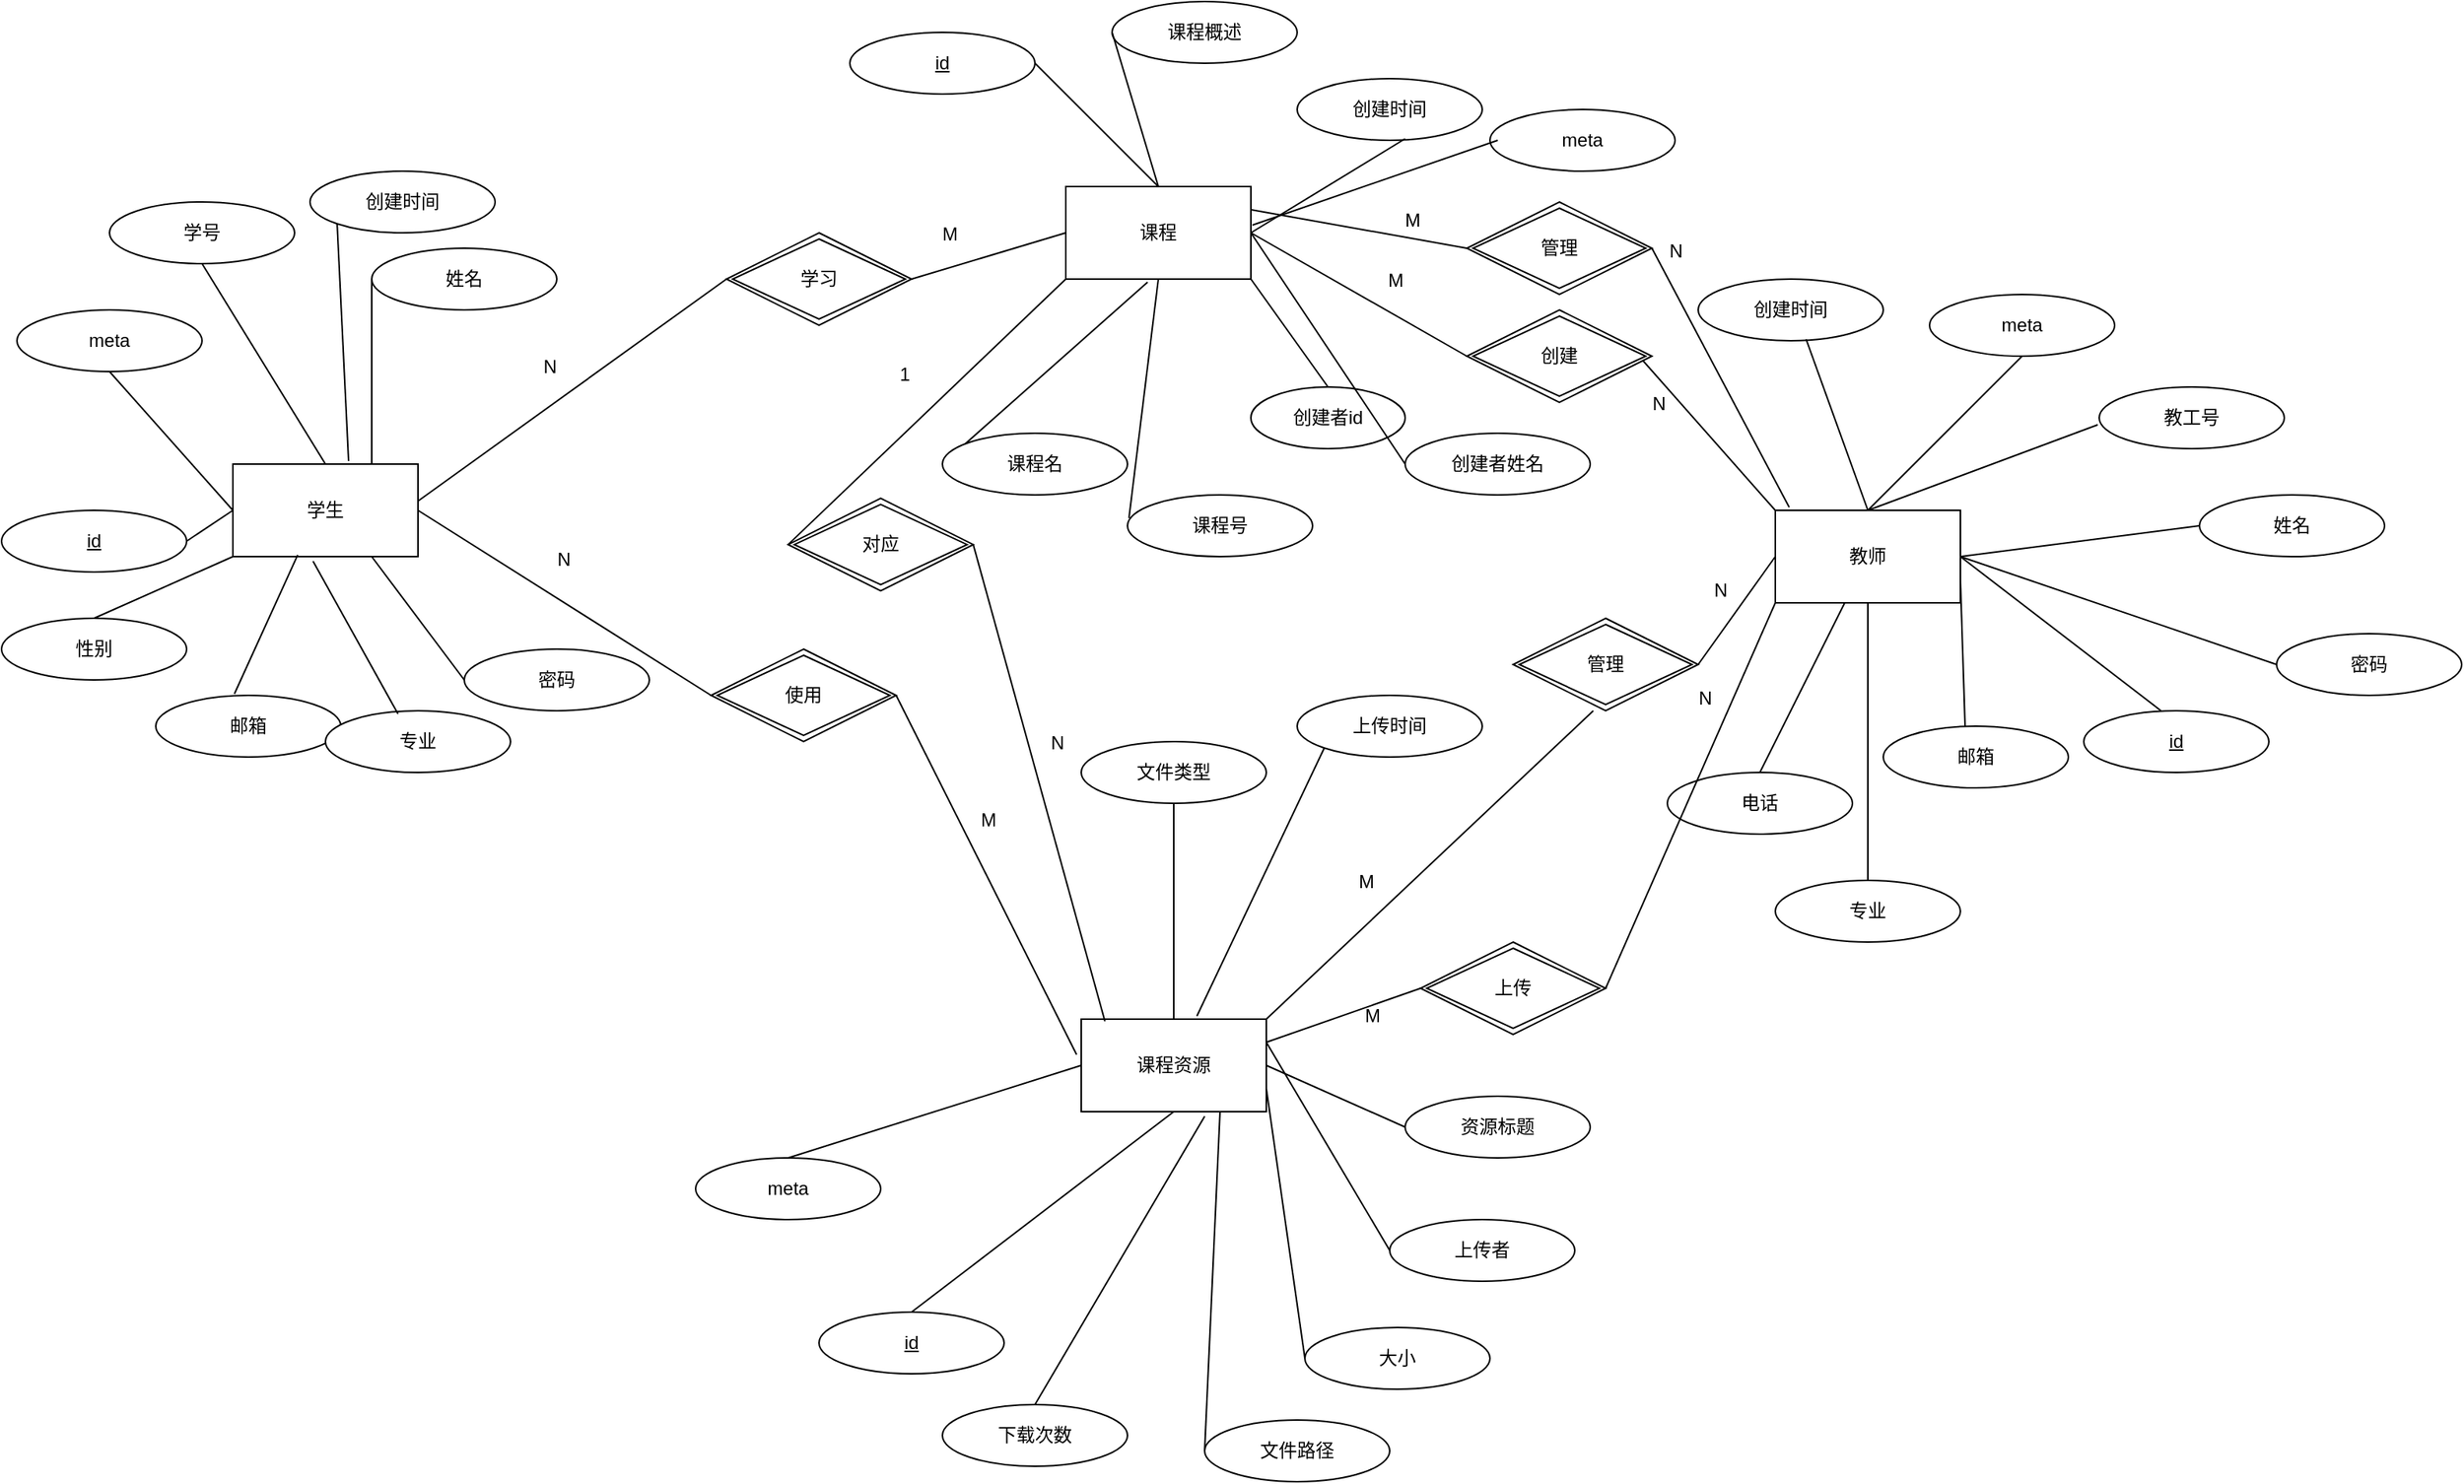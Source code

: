 <mxfile version="14.6.13" type="github">
  <diagram id="R2lEEEUBdFMjLlhIrx00" name="Page-1">
    <mxGraphModel dx="924" dy="587" grid="1" gridSize="10" guides="1" tooltips="1" connect="1" arrows="1" fold="1" page="1" pageScale="1" pageWidth="3300" pageHeight="4681" math="0" shadow="0" extFonts="Permanent Marker^https://fonts.googleapis.com/css?family=Permanent+Marker">
      <root>
        <mxCell id="0" />
        <mxCell id="1" parent="0" />
        <mxCell id="TcWk7vuutBbRPc4ejfDO-1" value="学生" style="rounded=0;whiteSpace=wrap;html=1;" vertex="1" parent="1">
          <mxGeometry x="290" y="370" width="120" height="60" as="geometry" />
        </mxCell>
        <mxCell id="TcWk7vuutBbRPc4ejfDO-2" value="&lt;u&gt;id&lt;/u&gt;" style="ellipse;whiteSpace=wrap;html=1;" vertex="1" parent="1">
          <mxGeometry x="140" y="400" width="120" height="40" as="geometry" />
        </mxCell>
        <mxCell id="TcWk7vuutBbRPc4ejfDO-3" value="" style="endArrow=none;html=1;exitX=1;exitY=0.5;exitDx=0;exitDy=0;entryX=0;entryY=0.5;entryDx=0;entryDy=0;" edge="1" parent="1" source="TcWk7vuutBbRPc4ejfDO-2" target="TcWk7vuutBbRPc4ejfDO-1">
          <mxGeometry width="50" height="50" relative="1" as="geometry">
            <mxPoint x="100" y="190" as="sourcePoint" />
            <mxPoint x="290" y="410" as="targetPoint" />
          </mxGeometry>
        </mxCell>
        <mxCell id="TcWk7vuutBbRPc4ejfDO-4" value="学号" style="ellipse;whiteSpace=wrap;html=1;" vertex="1" parent="1">
          <mxGeometry x="210" y="200" width="120" height="40" as="geometry" />
        </mxCell>
        <mxCell id="TcWk7vuutBbRPc4ejfDO-5" value="" style="endArrow=none;html=1;exitX=0.5;exitY=0;exitDx=0;exitDy=0;entryX=0.5;entryY=1;entryDx=0;entryDy=0;" edge="1" parent="1" source="TcWk7vuutBbRPc4ejfDO-1" target="TcWk7vuutBbRPc4ejfDO-4">
          <mxGeometry width="50" height="50" relative="1" as="geometry">
            <mxPoint x="560" y="380" as="sourcePoint" />
            <mxPoint x="610" y="330" as="targetPoint" />
          </mxGeometry>
        </mxCell>
        <mxCell id="TcWk7vuutBbRPc4ejfDO-6" value="姓名" style="ellipse;whiteSpace=wrap;html=1;" vertex="1" parent="1">
          <mxGeometry x="380" y="230" width="120" height="40" as="geometry" />
        </mxCell>
        <mxCell id="TcWk7vuutBbRPc4ejfDO-7" value="" style="endArrow=none;html=1;exitX=0.75;exitY=0;exitDx=0;exitDy=0;entryX=0;entryY=0.5;entryDx=0;entryDy=0;" edge="1" parent="1" source="TcWk7vuutBbRPc4ejfDO-1" target="TcWk7vuutBbRPc4ejfDO-6">
          <mxGeometry width="50" height="50" relative="1" as="geometry">
            <mxPoint x="560" y="380" as="sourcePoint" />
            <mxPoint x="610" y="330" as="targetPoint" />
          </mxGeometry>
        </mxCell>
        <mxCell id="TcWk7vuutBbRPc4ejfDO-8" value="密码" style="ellipse;whiteSpace=wrap;html=1;" vertex="1" parent="1">
          <mxGeometry x="440" y="490" width="120" height="40" as="geometry" />
        </mxCell>
        <mxCell id="TcWk7vuutBbRPc4ejfDO-9" value="" style="endArrow=none;html=1;exitX=0.75;exitY=1;exitDx=0;exitDy=0;entryX=0;entryY=0.5;entryDx=0;entryDy=0;" edge="1" parent="1" source="TcWk7vuutBbRPc4ejfDO-1" target="TcWk7vuutBbRPc4ejfDO-8">
          <mxGeometry width="50" height="50" relative="1" as="geometry">
            <mxPoint x="560" y="380" as="sourcePoint" />
            <mxPoint x="610" y="330" as="targetPoint" />
          </mxGeometry>
        </mxCell>
        <mxCell id="TcWk7vuutBbRPc4ejfDO-10" value="邮箱" style="ellipse;whiteSpace=wrap;html=1;" vertex="1" parent="1">
          <mxGeometry x="240" y="520" width="120" height="40" as="geometry" />
        </mxCell>
        <mxCell id="TcWk7vuutBbRPc4ejfDO-11" value="" style="endArrow=none;html=1;exitX=0.35;exitY=0.983;exitDx=0;exitDy=0;entryX=0.425;entryY=-0.025;entryDx=0;entryDy=0;entryPerimeter=0;exitPerimeter=0;" edge="1" parent="1" source="TcWk7vuutBbRPc4ejfDO-1" target="TcWk7vuutBbRPc4ejfDO-10">
          <mxGeometry width="50" height="50" relative="1" as="geometry">
            <mxPoint x="630" y="460" as="sourcePoint" />
            <mxPoint x="680" y="410" as="targetPoint" />
          </mxGeometry>
        </mxCell>
        <mxCell id="TcWk7vuutBbRPc4ejfDO-12" value="性别" style="ellipse;whiteSpace=wrap;html=1;" vertex="1" parent="1">
          <mxGeometry x="140" y="470" width="120" height="40" as="geometry" />
        </mxCell>
        <mxCell id="TcWk7vuutBbRPc4ejfDO-13" value="" style="endArrow=none;html=1;entryX=0.5;entryY=0;entryDx=0;entryDy=0;exitX=0;exitY=1;exitDx=0;exitDy=0;" edge="1" parent="1" source="TcWk7vuutBbRPc4ejfDO-1" target="TcWk7vuutBbRPc4ejfDO-12">
          <mxGeometry width="50" height="50" relative="1" as="geometry">
            <mxPoint x="350" y="440" as="sourcePoint" />
            <mxPoint x="680" y="410" as="targetPoint" />
          </mxGeometry>
        </mxCell>
        <mxCell id="TcWk7vuutBbRPc4ejfDO-14" value="专业" style="ellipse;whiteSpace=wrap;html=1;" vertex="1" parent="1">
          <mxGeometry x="350" y="530" width="120" height="40" as="geometry" />
        </mxCell>
        <mxCell id="TcWk7vuutBbRPc4ejfDO-17" value="" style="endArrow=none;html=1;exitX=0.433;exitY=1.05;exitDx=0;exitDy=0;entryX=0.392;entryY=0.05;entryDx=0;entryDy=0;entryPerimeter=0;exitPerimeter=0;" edge="1" parent="1" source="TcWk7vuutBbRPc4ejfDO-1" target="TcWk7vuutBbRPc4ejfDO-14">
          <mxGeometry width="50" height="50" relative="1" as="geometry">
            <mxPoint x="630" y="460" as="sourcePoint" />
            <mxPoint x="680" y="410" as="targetPoint" />
          </mxGeometry>
        </mxCell>
        <mxCell id="TcWk7vuutBbRPc4ejfDO-18" value="创建时间" style="ellipse;whiteSpace=wrap;html=1;" vertex="1" parent="1">
          <mxGeometry x="340" y="180" width="120" height="40" as="geometry" />
        </mxCell>
        <mxCell id="TcWk7vuutBbRPc4ejfDO-19" value="" style="endArrow=none;html=1;exitX=0.625;exitY=-0.033;exitDx=0;exitDy=0;exitPerimeter=0;entryX=0;entryY=1;entryDx=0;entryDy=0;" edge="1" parent="1" source="TcWk7vuutBbRPc4ejfDO-1" target="TcWk7vuutBbRPc4ejfDO-18">
          <mxGeometry width="50" height="50" relative="1" as="geometry">
            <mxPoint x="630" y="460" as="sourcePoint" />
            <mxPoint x="680" y="410" as="targetPoint" />
          </mxGeometry>
        </mxCell>
        <mxCell id="TcWk7vuutBbRPc4ejfDO-20" value="meta" style="ellipse;whiteSpace=wrap;html=1;" vertex="1" parent="1">
          <mxGeometry x="150" y="270" width="120" height="40" as="geometry" />
        </mxCell>
        <mxCell id="TcWk7vuutBbRPc4ejfDO-21" value="" style="endArrow=none;html=1;exitX=0.5;exitY=1;exitDx=0;exitDy=0;entryX=0;entryY=0.5;entryDx=0;entryDy=0;" edge="1" parent="1" source="TcWk7vuutBbRPc4ejfDO-20" target="TcWk7vuutBbRPc4ejfDO-1">
          <mxGeometry width="50" height="50" relative="1" as="geometry">
            <mxPoint x="630" y="460" as="sourcePoint" />
            <mxPoint x="680" y="410" as="targetPoint" />
          </mxGeometry>
        </mxCell>
        <mxCell id="TcWk7vuutBbRPc4ejfDO-22" value="&lt;div&gt;教师&lt;/div&gt;" style="rounded=0;whiteSpace=wrap;html=1;" vertex="1" parent="1">
          <mxGeometry x="1290" y="400" width="120" height="60" as="geometry" />
        </mxCell>
        <mxCell id="TcWk7vuutBbRPc4ejfDO-23" value="id" style="ellipse;whiteSpace=wrap;html=1;fontStyle=4" vertex="1" parent="1">
          <mxGeometry x="1490" y="530" width="120" height="40" as="geometry" />
        </mxCell>
        <mxCell id="TcWk7vuutBbRPc4ejfDO-24" value="" style="endArrow=none;html=1;entryX=0.417;entryY=0;entryDx=0;entryDy=0;entryPerimeter=0;exitX=1;exitY=0.5;exitDx=0;exitDy=0;" edge="1" parent="1" source="TcWk7vuutBbRPc4ejfDO-22" target="TcWk7vuutBbRPc4ejfDO-23">
          <mxGeometry width="50" height="50" relative="1" as="geometry">
            <mxPoint x="1270" y="530" as="sourcePoint" />
            <mxPoint x="1320" y="480" as="targetPoint" />
          </mxGeometry>
        </mxCell>
        <mxCell id="TcWk7vuutBbRPc4ejfDO-25" value="&lt;div&gt;教工号&lt;/div&gt;" style="ellipse;whiteSpace=wrap;html=1;" vertex="1" parent="1">
          <mxGeometry x="1500" y="320" width="120" height="40" as="geometry" />
        </mxCell>
        <mxCell id="TcWk7vuutBbRPc4ejfDO-26" value="" style="endArrow=none;html=1;entryX=-0.008;entryY=0.613;entryDx=0;entryDy=0;entryPerimeter=0;exitX=0.5;exitY=0;exitDx=0;exitDy=0;" edge="1" parent="1" source="TcWk7vuutBbRPc4ejfDO-22" target="TcWk7vuutBbRPc4ejfDO-25">
          <mxGeometry width="50" height="50" relative="1" as="geometry">
            <mxPoint x="1270" y="530" as="sourcePoint" />
            <mxPoint x="1320" y="480" as="targetPoint" />
          </mxGeometry>
        </mxCell>
        <mxCell id="TcWk7vuutBbRPc4ejfDO-27" value="姓名" style="ellipse;whiteSpace=wrap;html=1;" vertex="1" parent="1">
          <mxGeometry x="1565" y="390" width="120" height="40" as="geometry" />
        </mxCell>
        <mxCell id="TcWk7vuutBbRPc4ejfDO-28" value="密码" style="ellipse;whiteSpace=wrap;html=1;" vertex="1" parent="1">
          <mxGeometry x="1615" y="480" width="120" height="40" as="geometry" />
        </mxCell>
        <mxCell id="TcWk7vuutBbRPc4ejfDO-29" value="邮箱" style="ellipse;whiteSpace=wrap;html=1;" vertex="1" parent="1">
          <mxGeometry x="1360" y="540" width="120" height="40" as="geometry" />
        </mxCell>
        <mxCell id="TcWk7vuutBbRPc4ejfDO-30" value="" style="endArrow=none;html=1;entryX=0;entryY=0.5;entryDx=0;entryDy=0;exitX=1;exitY=0.5;exitDx=0;exitDy=0;" edge="1" parent="1" source="TcWk7vuutBbRPc4ejfDO-22" target="TcWk7vuutBbRPc4ejfDO-27">
          <mxGeometry width="50" height="50" relative="1" as="geometry">
            <mxPoint x="1400" y="530" as="sourcePoint" />
            <mxPoint x="1450" y="480" as="targetPoint" />
          </mxGeometry>
        </mxCell>
        <mxCell id="TcWk7vuutBbRPc4ejfDO-31" value="" style="endArrow=none;html=1;entryX=0;entryY=0.5;entryDx=0;entryDy=0;exitX=1;exitY=0.5;exitDx=0;exitDy=0;" edge="1" parent="1" source="TcWk7vuutBbRPc4ejfDO-22" target="TcWk7vuutBbRPc4ejfDO-28">
          <mxGeometry width="50" height="50" relative="1" as="geometry">
            <mxPoint x="1400" y="530" as="sourcePoint" />
            <mxPoint x="1450" y="480" as="targetPoint" />
          </mxGeometry>
        </mxCell>
        <mxCell id="TcWk7vuutBbRPc4ejfDO-32" value="" style="endArrow=none;html=1;entryX=0.442;entryY=0;entryDx=0;entryDy=0;entryPerimeter=0;exitX=1;exitY=0.75;exitDx=0;exitDy=0;" edge="1" parent="1" source="TcWk7vuutBbRPc4ejfDO-22" target="TcWk7vuutBbRPc4ejfDO-29">
          <mxGeometry width="50" height="50" relative="1" as="geometry">
            <mxPoint x="1400" y="530" as="sourcePoint" />
            <mxPoint x="1450" y="480" as="targetPoint" />
          </mxGeometry>
        </mxCell>
        <mxCell id="TcWk7vuutBbRPc4ejfDO-33" value="专业" style="ellipse;whiteSpace=wrap;html=1;" vertex="1" parent="1">
          <mxGeometry x="1290" y="640" width="120" height="40" as="geometry" />
        </mxCell>
        <mxCell id="TcWk7vuutBbRPc4ejfDO-34" value="创建时间" style="ellipse;whiteSpace=wrap;html=1;" vertex="1" parent="1">
          <mxGeometry x="1240" y="250" width="120" height="40" as="geometry" />
        </mxCell>
        <mxCell id="TcWk7vuutBbRPc4ejfDO-35" value="meta" style="ellipse;whiteSpace=wrap;html=1;" vertex="1" parent="1">
          <mxGeometry x="1390" y="260" width="120" height="40" as="geometry" />
        </mxCell>
        <mxCell id="TcWk7vuutBbRPc4ejfDO-36" value="" style="endArrow=none;html=1;entryX=0.5;entryY=1;entryDx=0;entryDy=0;exitX=0.5;exitY=0;exitDx=0;exitDy=0;" edge="1" parent="1" source="TcWk7vuutBbRPc4ejfDO-33" target="TcWk7vuutBbRPc4ejfDO-22">
          <mxGeometry width="50" height="50" relative="1" as="geometry">
            <mxPoint x="1300" y="520" as="sourcePoint" />
            <mxPoint x="1350" y="470" as="targetPoint" />
          </mxGeometry>
        </mxCell>
        <mxCell id="TcWk7vuutBbRPc4ejfDO-38" value="" style="endArrow=none;html=1;exitX=0.5;exitY=1;exitDx=0;exitDy=0;entryX=0.5;entryY=0;entryDx=0;entryDy=0;" edge="1" parent="1" source="TcWk7vuutBbRPc4ejfDO-35" target="TcWk7vuutBbRPc4ejfDO-22">
          <mxGeometry width="50" height="50" relative="1" as="geometry">
            <mxPoint x="1300" y="520" as="sourcePoint" />
            <mxPoint x="1350" y="470" as="targetPoint" />
          </mxGeometry>
        </mxCell>
        <mxCell id="TcWk7vuutBbRPc4ejfDO-39" value="" style="endArrow=none;html=1;entryX=0.583;entryY=0.975;entryDx=0;entryDy=0;entryPerimeter=0;exitX=0.5;exitY=0;exitDx=0;exitDy=0;" edge="1" parent="1" source="TcWk7vuutBbRPc4ejfDO-22" target="TcWk7vuutBbRPc4ejfDO-34">
          <mxGeometry width="50" height="50" relative="1" as="geometry">
            <mxPoint x="1300" y="520" as="sourcePoint" />
            <mxPoint x="1350" y="470" as="targetPoint" />
          </mxGeometry>
        </mxCell>
        <mxCell id="TcWk7vuutBbRPc4ejfDO-40" value="电话" style="ellipse;whiteSpace=wrap;html=1;" vertex="1" parent="1">
          <mxGeometry x="1220" y="570" width="120" height="40" as="geometry" />
        </mxCell>
        <mxCell id="TcWk7vuutBbRPc4ejfDO-41" value="" style="endArrow=none;html=1;exitX=0.5;exitY=0;exitDx=0;exitDy=0;" edge="1" parent="1" source="TcWk7vuutBbRPc4ejfDO-40" target="TcWk7vuutBbRPc4ejfDO-22">
          <mxGeometry width="50" height="50" relative="1" as="geometry">
            <mxPoint x="1300" y="520" as="sourcePoint" />
            <mxPoint x="1350" y="470" as="targetPoint" />
          </mxGeometry>
        </mxCell>
        <mxCell id="TcWk7vuutBbRPc4ejfDO-42" value="课程" style="rounded=0;whiteSpace=wrap;html=1;" vertex="1" parent="1">
          <mxGeometry x="830" y="190" width="120" height="60" as="geometry" />
        </mxCell>
        <mxCell id="TcWk7vuutBbRPc4ejfDO-43" value="id" style="ellipse;whiteSpace=wrap;html=1;fontStyle=4" vertex="1" parent="1">
          <mxGeometry x="690" y="90" width="120" height="40" as="geometry" />
        </mxCell>
        <mxCell id="TcWk7vuutBbRPc4ejfDO-44" value="" style="endArrow=none;html=1;entryX=1;entryY=0.5;entryDx=0;entryDy=0;exitX=0.5;exitY=0;exitDx=0;exitDy=0;" edge="1" parent="1" target="TcWk7vuutBbRPc4ejfDO-43" source="TcWk7vuutBbRPc4ejfDO-42">
          <mxGeometry width="50" height="50" relative="1" as="geometry">
            <mxPoint x="980" y="300" as="sourcePoint" />
            <mxPoint x="890" y="350" as="targetPoint" />
          </mxGeometry>
        </mxCell>
        <mxCell id="TcWk7vuutBbRPc4ejfDO-47" value="&lt;div&gt;课程号&lt;/div&gt;" style="ellipse;whiteSpace=wrap;html=1;" vertex="1" parent="1">
          <mxGeometry x="870" y="390" width="120" height="40" as="geometry" />
        </mxCell>
        <mxCell id="TcWk7vuutBbRPc4ejfDO-48" value="" style="endArrow=none;html=1;entryX=0.008;entryY=0.375;entryDx=0;entryDy=0;entryPerimeter=0;exitX=0.5;exitY=1;exitDx=0;exitDy=0;" edge="1" target="TcWk7vuutBbRPc4ejfDO-47" parent="1" source="TcWk7vuutBbRPc4ejfDO-42">
          <mxGeometry width="50" height="50" relative="1" as="geometry">
            <mxPoint x="820" y="560" as="sourcePoint" />
            <mxPoint x="790" y="640" as="targetPoint" />
          </mxGeometry>
        </mxCell>
        <mxCell id="TcWk7vuutBbRPc4ejfDO-49" value="" style="endArrow=none;html=1;entryX=0;entryY=0.5;entryDx=0;entryDy=0;exitX=0.442;exitY=1.033;exitDx=0;exitDy=0;exitPerimeter=0;" edge="1" target="TcWk7vuutBbRPc4ejfDO-50" parent="1" source="TcWk7vuutBbRPc4ejfDO-42">
          <mxGeometry width="50" height="50" relative="1" as="geometry">
            <mxPoint x="880" y="590" as="sourcePoint" />
            <mxPoint x="920" y="640" as="targetPoint" />
          </mxGeometry>
        </mxCell>
        <mxCell id="TcWk7vuutBbRPc4ejfDO-50" value="课程名" style="ellipse;whiteSpace=wrap;html=1;" vertex="1" parent="1">
          <mxGeometry x="750" y="350" width="120" height="40" as="geometry" />
        </mxCell>
        <mxCell id="TcWk7vuutBbRPc4ejfDO-51" value="课程概述" style="ellipse;whiteSpace=wrap;html=1;" vertex="1" parent="1">
          <mxGeometry x="860" y="70" width="120" height="40" as="geometry" />
        </mxCell>
        <mxCell id="TcWk7vuutBbRPc4ejfDO-52" value="" style="endArrow=none;html=1;entryX=0;entryY=0.5;entryDx=0;entryDy=0;exitX=0.5;exitY=0;exitDx=0;exitDy=0;" edge="1" target="TcWk7vuutBbRPc4ejfDO-51" parent="1" source="TcWk7vuutBbRPc4ejfDO-42">
          <mxGeometry width="50" height="50" relative="1" as="geometry">
            <mxPoint x="1173.04" y="120.0" as="sourcePoint" />
            <mxPoint x="1180" y="428.02" as="targetPoint" />
          </mxGeometry>
        </mxCell>
        <mxCell id="TcWk7vuutBbRPc4ejfDO-60" value="" style="endArrow=none;html=1;rounded=0;entryX=0;entryY=0;entryDx=0;entryDy=0;exitX=0.908;exitY=0.45;exitDx=0;exitDy=0;exitPerimeter=0;" edge="1" parent="1" source="TcWk7vuutBbRPc4ejfDO-65" target="TcWk7vuutBbRPc4ejfDO-22">
          <mxGeometry relative="1" as="geometry">
            <mxPoint x="1210" y="320" as="sourcePoint" />
            <mxPoint x="990" y="350" as="targetPoint" />
          </mxGeometry>
        </mxCell>
        <mxCell id="TcWk7vuutBbRPc4ejfDO-61" value="N" style="resizable=0;html=1;align=right;verticalAlign=bottom;" connectable="0" vertex="1" parent="TcWk7vuutBbRPc4ejfDO-60">
          <mxGeometry x="1" relative="1" as="geometry">
            <mxPoint x="-60" y="-160" as="offset" />
          </mxGeometry>
        </mxCell>
        <mxCell id="TcWk7vuutBbRPc4ejfDO-62" value="" style="endArrow=none;html=1;rounded=0;entryX=1;entryY=0.5;entryDx=0;entryDy=0;exitX=0;exitY=0.5;exitDx=0;exitDy=0;exitPerimeter=0;" edge="1" parent="1" source="TcWk7vuutBbRPc4ejfDO-65" target="TcWk7vuutBbRPc4ejfDO-42">
          <mxGeometry relative="1" as="geometry">
            <mxPoint x="1090" y="390" as="sourcePoint" />
            <mxPoint x="1000" y="212" as="targetPoint" />
            <Array as="points" />
          </mxGeometry>
        </mxCell>
        <mxCell id="TcWk7vuutBbRPc4ejfDO-63" value="M" style="resizable=0;html=1;align=right;verticalAlign=bottom;" connectable="0" vertex="1" parent="TcWk7vuutBbRPc4ejfDO-62">
          <mxGeometry x="1" relative="1" as="geometry">
            <mxPoint x="110" as="offset" />
          </mxGeometry>
        </mxCell>
        <mxCell id="TcWk7vuutBbRPc4ejfDO-65" value="创建" style="shape=rhombus;double=1;perimeter=rhombusPerimeter;whiteSpace=wrap;html=1;align=center;" vertex="1" parent="1">
          <mxGeometry x="1090" y="270" width="120" height="60" as="geometry" />
        </mxCell>
        <mxCell id="TcWk7vuutBbRPc4ejfDO-66" value="创建者id" style="ellipse;whiteSpace=wrap;html=1;align=center;" vertex="1" parent="1">
          <mxGeometry x="950" y="320" width="100" height="40" as="geometry" />
        </mxCell>
        <mxCell id="TcWk7vuutBbRPc4ejfDO-67" value="" style="endArrow=none;html=1;rounded=0;exitX=1;exitY=1;exitDx=0;exitDy=0;entryX=0.5;entryY=0;entryDx=0;entryDy=0;" edge="1" parent="1" source="TcWk7vuutBbRPc4ejfDO-42" target="TcWk7vuutBbRPc4ejfDO-66">
          <mxGeometry relative="1" as="geometry">
            <mxPoint x="830" y="340" as="sourcePoint" />
            <mxPoint x="990" y="340" as="targetPoint" />
          </mxGeometry>
        </mxCell>
        <mxCell id="TcWk7vuutBbRPc4ejfDO-68" value="创建时间" style="ellipse;whiteSpace=wrap;html=1;" vertex="1" parent="1">
          <mxGeometry x="980" y="120" width="120" height="40" as="geometry" />
        </mxCell>
        <mxCell id="TcWk7vuutBbRPc4ejfDO-69" value="meta" style="ellipse;whiteSpace=wrap;html=1;" vertex="1" parent="1">
          <mxGeometry x="1105" y="140" width="120" height="40" as="geometry" />
        </mxCell>
        <mxCell id="TcWk7vuutBbRPc4ejfDO-70" value="创建者姓名" style="ellipse;whiteSpace=wrap;html=1;" vertex="1" parent="1">
          <mxGeometry x="1050" y="350" width="120" height="40" as="geometry" />
        </mxCell>
        <mxCell id="TcWk7vuutBbRPc4ejfDO-71" value="" style="endArrow=none;html=1;entryX=0;entryY=0.5;entryDx=0;entryDy=0;exitX=1;exitY=0.5;exitDx=0;exitDy=0;" edge="1" target="TcWk7vuutBbRPc4ejfDO-70" parent="1" source="TcWk7vuutBbRPc4ejfDO-42">
          <mxGeometry width="50" height="50" relative="1" as="geometry">
            <mxPoint x="1070" y="640" as="sourcePoint" />
            <mxPoint x="1110" y="690" as="targetPoint" />
          </mxGeometry>
        </mxCell>
        <mxCell id="TcWk7vuutBbRPc4ejfDO-72" value="" style="endArrow=none;html=1;entryX=0.042;entryY=0.5;entryDx=0;entryDy=0;entryPerimeter=0;" edge="1" parent="1" target="TcWk7vuutBbRPc4ejfDO-69">
          <mxGeometry width="50" height="50" relative="1" as="geometry">
            <mxPoint x="951" y="215" as="sourcePoint" />
            <mxPoint x="1100" y="160" as="targetPoint" />
          </mxGeometry>
        </mxCell>
        <mxCell id="TcWk7vuutBbRPc4ejfDO-73" value="" style="endArrow=none;html=1;entryX=0.583;entryY=0.975;entryDx=0;entryDy=0;entryPerimeter=0;exitX=1;exitY=0.5;exitDx=0;exitDy=0;" edge="1" target="TcWk7vuutBbRPc4ejfDO-68" parent="1" source="TcWk7vuutBbRPc4ejfDO-42">
          <mxGeometry width="50" height="50" relative="1" as="geometry">
            <mxPoint x="1010" y="610" as="sourcePoint" />
            <mxPoint x="1010" y="680" as="targetPoint" />
          </mxGeometry>
        </mxCell>
        <mxCell id="TcWk7vuutBbRPc4ejfDO-76" value="课程资源" style="rounded=0;whiteSpace=wrap;html=1;" vertex="1" parent="1">
          <mxGeometry x="840" y="730" width="120" height="60" as="geometry" />
        </mxCell>
        <mxCell id="TcWk7vuutBbRPc4ejfDO-77" value="meta" style="ellipse;whiteSpace=wrap;html=1;" vertex="1" parent="1">
          <mxGeometry x="590" y="820" width="120" height="40" as="geometry" />
        </mxCell>
        <mxCell id="TcWk7vuutBbRPc4ejfDO-78" value="" style="endArrow=none;html=1;exitX=0.5;exitY=0;exitDx=0;exitDy=0;entryX=0;entryY=0.5;entryDx=0;entryDy=0;" edge="1" source="TcWk7vuutBbRPc4ejfDO-77" target="TcWk7vuutBbRPc4ejfDO-76" parent="1">
          <mxGeometry width="50" height="50" relative="1" as="geometry">
            <mxPoint x="1180" y="810" as="sourcePoint" />
            <mxPoint x="1230" y="760" as="targetPoint" />
          </mxGeometry>
        </mxCell>
        <mxCell id="TcWk7vuutBbRPc4ejfDO-79" value="" style="endArrow=none;html=1;exitX=0.5;exitY=0;exitDx=0;exitDy=0;entryX=0.5;entryY=1;entryDx=0;entryDy=0;" edge="1" source="TcWk7vuutBbRPc4ejfDO-76" target="TcWk7vuutBbRPc4ejfDO-80" parent="1">
          <mxGeometry width="50" height="50" relative="1" as="geometry">
            <mxPoint x="1110" y="730" as="sourcePoint" />
            <mxPoint x="1160" y="680" as="targetPoint" />
          </mxGeometry>
        </mxCell>
        <mxCell id="TcWk7vuutBbRPc4ejfDO-80" value="文件类型" style="ellipse;whiteSpace=wrap;html=1;" vertex="1" parent="1">
          <mxGeometry x="840" y="550" width="120" height="40" as="geometry" />
        </mxCell>
        <mxCell id="TcWk7vuutBbRPc4ejfDO-81" value="上传时间" style="ellipse;whiteSpace=wrap;html=1;" vertex="1" parent="1">
          <mxGeometry x="980" y="520" width="120" height="40" as="geometry" />
        </mxCell>
        <mxCell id="TcWk7vuutBbRPc4ejfDO-82" value="" style="endArrow=none;html=1;exitX=0.625;exitY=-0.033;exitDx=0;exitDy=0;exitPerimeter=0;entryX=0;entryY=1;entryDx=0;entryDy=0;" edge="1" source="TcWk7vuutBbRPc4ejfDO-76" target="TcWk7vuutBbRPc4ejfDO-81" parent="1">
          <mxGeometry width="50" height="50" relative="1" as="geometry">
            <mxPoint x="1180" y="810" as="sourcePoint" />
            <mxPoint x="1230" y="760" as="targetPoint" />
          </mxGeometry>
        </mxCell>
        <mxCell id="TcWk7vuutBbRPc4ejfDO-83" value="" style="endArrow=none;html=1;exitX=1;exitY=0.5;exitDx=0;exitDy=0;entryX=0;entryY=0.5;entryDx=0;entryDy=0;" edge="1" source="TcWk7vuutBbRPc4ejfDO-76" target="TcWk7vuutBbRPc4ejfDO-84" parent="1">
          <mxGeometry width="50" height="50" relative="1" as="geometry">
            <mxPoint x="1110" y="730" as="sourcePoint" />
            <mxPoint x="1160" y="680" as="targetPoint" />
          </mxGeometry>
        </mxCell>
        <mxCell id="TcWk7vuutBbRPc4ejfDO-84" value="资源标题" style="ellipse;whiteSpace=wrap;html=1;" vertex="1" parent="1">
          <mxGeometry x="1050" y="780" width="120" height="40" as="geometry" />
        </mxCell>
        <mxCell id="TcWk7vuutBbRPc4ejfDO-85" value="上传者" style="ellipse;whiteSpace=wrap;html=1;" vertex="1" parent="1">
          <mxGeometry x="1040" y="860" width="120" height="40" as="geometry" />
        </mxCell>
        <mxCell id="TcWk7vuutBbRPc4ejfDO-86" value="" style="endArrow=none;html=1;exitX=1;exitY=0.25;exitDx=0;exitDy=0;entryX=0;entryY=0.5;entryDx=0;entryDy=0;" edge="1" source="TcWk7vuutBbRPc4ejfDO-76" target="TcWk7vuutBbRPc4ejfDO-85" parent="1">
          <mxGeometry width="50" height="50" relative="1" as="geometry">
            <mxPoint x="1110" y="730" as="sourcePoint" />
            <mxPoint x="1160" y="680" as="targetPoint" />
          </mxGeometry>
        </mxCell>
        <mxCell id="TcWk7vuutBbRPc4ejfDO-87" value="" style="endArrow=none;html=1;exitX=1;exitY=0.75;exitDx=0;exitDy=0;entryX=0;entryY=0.5;entryDx=0;entryDy=0;" edge="1" source="TcWk7vuutBbRPc4ejfDO-76" target="TcWk7vuutBbRPc4ejfDO-88" parent="1">
          <mxGeometry width="50" height="50" relative="1" as="geometry">
            <mxPoint x="1180" y="810" as="sourcePoint" />
            <mxPoint x="1230" y="760" as="targetPoint" />
          </mxGeometry>
        </mxCell>
        <mxCell id="TcWk7vuutBbRPc4ejfDO-88" value="大小" style="ellipse;whiteSpace=wrap;html=1;" vertex="1" parent="1">
          <mxGeometry x="985" y="930" width="120" height="40" as="geometry" />
        </mxCell>
        <mxCell id="TcWk7vuutBbRPc4ejfDO-89" value="文件路径" style="ellipse;whiteSpace=wrap;html=1;" vertex="1" parent="1">
          <mxGeometry x="920" y="990" width="120" height="40" as="geometry" />
        </mxCell>
        <mxCell id="TcWk7vuutBbRPc4ejfDO-90" value="" style="endArrow=none;html=1;exitX=0.75;exitY=1;exitDx=0;exitDy=0;entryX=0;entryY=0.5;entryDx=0;entryDy=0;" edge="1" source="TcWk7vuutBbRPc4ejfDO-76" target="TcWk7vuutBbRPc4ejfDO-89" parent="1">
          <mxGeometry width="50" height="50" relative="1" as="geometry">
            <mxPoint x="1180" y="810" as="sourcePoint" />
            <mxPoint x="1230" y="760" as="targetPoint" />
          </mxGeometry>
        </mxCell>
        <mxCell id="TcWk7vuutBbRPc4ejfDO-91" value="" style="endArrow=none;html=1;entryX=0.5;entryY=0;entryDx=0;entryDy=0;exitX=0.667;exitY=1.05;exitDx=0;exitDy=0;exitPerimeter=0;" edge="1" source="TcWk7vuutBbRPc4ejfDO-76" target="TcWk7vuutBbRPc4ejfDO-92" parent="1">
          <mxGeometry width="50" height="50" relative="1" as="geometry">
            <mxPoint x="900" y="790" as="sourcePoint" />
            <mxPoint x="1230" y="760" as="targetPoint" />
          </mxGeometry>
        </mxCell>
        <mxCell id="TcWk7vuutBbRPc4ejfDO-92" value="下载次数" style="ellipse;whiteSpace=wrap;html=1;" vertex="1" parent="1">
          <mxGeometry x="750" y="980" width="120" height="40" as="geometry" />
        </mxCell>
        <mxCell id="TcWk7vuutBbRPc4ejfDO-93" value="&lt;u&gt;id&lt;/u&gt;" style="ellipse;whiteSpace=wrap;html=1;" vertex="1" parent="1">
          <mxGeometry x="670" y="920" width="120" height="40" as="geometry" />
        </mxCell>
        <mxCell id="TcWk7vuutBbRPc4ejfDO-94" value="" style="endArrow=none;html=1;entryX=0.5;entryY=1;entryDx=0;entryDy=0;exitX=0.5;exitY=0;exitDx=0;exitDy=0;" edge="1" source="TcWk7vuutBbRPc4ejfDO-93" target="TcWk7vuutBbRPc4ejfDO-76" parent="1">
          <mxGeometry width="50" height="50" relative="1" as="geometry">
            <mxPoint x="650" y="540" as="sourcePoint" />
            <mxPoint x="700" y="490" as="targetPoint" />
          </mxGeometry>
        </mxCell>
        <mxCell id="TcWk7vuutBbRPc4ejfDO-95" value="学习" style="shape=rhombus;double=1;perimeter=rhombusPerimeter;whiteSpace=wrap;html=1;align=center;" vertex="1" parent="1">
          <mxGeometry x="610" y="220" width="120" height="60" as="geometry" />
        </mxCell>
        <mxCell id="TcWk7vuutBbRPc4ejfDO-99" value="" style="endArrow=none;html=1;rounded=0;exitX=0;exitY=0.5;exitDx=0;exitDy=0;entryX=1;entryY=0.4;entryDx=0;entryDy=0;entryPerimeter=0;" edge="1" parent="1" source="TcWk7vuutBbRPc4ejfDO-95" target="TcWk7vuutBbRPc4ejfDO-1">
          <mxGeometry relative="1" as="geometry">
            <mxPoint x="560" y="370" as="sourcePoint" />
            <mxPoint x="720" y="370" as="targetPoint" />
          </mxGeometry>
        </mxCell>
        <mxCell id="TcWk7vuutBbRPc4ejfDO-100" value="N" style="resizable=0;html=1;align=right;verticalAlign=bottom;" connectable="0" vertex="1" parent="TcWk7vuutBbRPc4ejfDO-99">
          <mxGeometry x="1" relative="1" as="geometry">
            <mxPoint x="100" y="46" as="offset" />
          </mxGeometry>
        </mxCell>
        <mxCell id="TcWk7vuutBbRPc4ejfDO-101" value="" style="endArrow=none;html=1;rounded=0;entryX=0;entryY=0.5;entryDx=0;entryDy=0;exitX=1;exitY=0.5;exitDx=0;exitDy=0;" edge="1" parent="1" source="TcWk7vuutBbRPc4ejfDO-95" target="TcWk7vuutBbRPc4ejfDO-42">
          <mxGeometry relative="1" as="geometry">
            <mxPoint x="560" y="370" as="sourcePoint" />
            <mxPoint x="720" y="370" as="targetPoint" />
          </mxGeometry>
        </mxCell>
        <mxCell id="TcWk7vuutBbRPc4ejfDO-102" value="M" style="resizable=0;html=1;align=right;verticalAlign=bottom;" connectable="0" vertex="1" parent="TcWk7vuutBbRPc4ejfDO-101">
          <mxGeometry x="1" relative="1" as="geometry">
            <mxPoint x="-70" y="10" as="offset" />
          </mxGeometry>
        </mxCell>
        <mxCell id="TcWk7vuutBbRPc4ejfDO-103" value="使用" style="shape=rhombus;double=1;perimeter=rhombusPerimeter;whiteSpace=wrap;html=1;align=center;" vertex="1" parent="1">
          <mxGeometry x="600" y="490" width="120" height="60" as="geometry" />
        </mxCell>
        <mxCell id="TcWk7vuutBbRPc4ejfDO-104" value="" style="endArrow=none;html=1;rounded=0;exitX=0;exitY=0.5;exitDx=0;exitDy=0;entryX=1;entryY=0.5;entryDx=0;entryDy=0;" edge="1" source="TcWk7vuutBbRPc4ejfDO-103" parent="1" target="TcWk7vuutBbRPc4ejfDO-1">
          <mxGeometry relative="1" as="geometry">
            <mxPoint x="620" y="630" as="sourcePoint" />
            <mxPoint x="400" y="415" as="targetPoint" />
          </mxGeometry>
        </mxCell>
        <mxCell id="TcWk7vuutBbRPc4ejfDO-105" value="N" style="resizable=0;html=1;align=right;verticalAlign=bottom;" connectable="0" vertex="1" parent="TcWk7vuutBbRPc4ejfDO-104">
          <mxGeometry x="1" relative="1" as="geometry">
            <mxPoint x="90" y="-85" as="offset" />
          </mxGeometry>
        </mxCell>
        <mxCell id="TcWk7vuutBbRPc4ejfDO-106" value="" style="endArrow=none;html=1;rounded=0;entryX=-0.025;entryY=0.383;entryDx=0;entryDy=0;exitX=1;exitY=0.5;exitDx=0;exitDy=0;entryPerimeter=0;" edge="1" source="TcWk7vuutBbRPc4ejfDO-103" parent="1" target="TcWk7vuutBbRPc4ejfDO-76">
          <mxGeometry relative="1" as="geometry">
            <mxPoint x="620" y="630" as="sourcePoint" />
            <mxPoint x="830" y="730" as="targetPoint" />
          </mxGeometry>
        </mxCell>
        <mxCell id="TcWk7vuutBbRPc4ejfDO-107" value="N" style="resizable=0;html=1;align=right;verticalAlign=bottom;" connectable="0" vertex="1" parent="TcWk7vuutBbRPc4ejfDO-106">
          <mxGeometry x="1" relative="1" as="geometry">
            <mxPoint x="-7" y="-193" as="offset" />
          </mxGeometry>
        </mxCell>
        <mxCell id="TcWk7vuutBbRPc4ejfDO-114" value="" style="endArrow=none;html=1;rounded=0;entryX=0.128;entryY=0.023;entryDx=0;entryDy=0;exitX=1;exitY=0.5;exitDx=0;exitDy=0;entryPerimeter=0;" edge="1" source="TcWk7vuutBbRPc4ejfDO-116" parent="1" target="TcWk7vuutBbRPc4ejfDO-76">
          <mxGeometry relative="1" as="geometry">
            <mxPoint x="600" y="542.2" as="sourcePoint" />
            <mxPoint x="798.28" y="720.04" as="targetPoint" />
          </mxGeometry>
        </mxCell>
        <mxCell id="TcWk7vuutBbRPc4ejfDO-115" value="M" style="resizable=0;html=1;align=right;verticalAlign=bottom;" connectable="0" vertex="1" parent="TcWk7vuutBbRPc4ejfDO-114">
          <mxGeometry x="1" relative="1" as="geometry">
            <mxPoint x="-70" y="-122" as="offset" />
          </mxGeometry>
        </mxCell>
        <mxCell id="TcWk7vuutBbRPc4ejfDO-116" value="对应" style="shape=rhombus;double=1;perimeter=rhombusPerimeter;whiteSpace=wrap;html=1;align=center;" vertex="1" parent="1">
          <mxGeometry x="650" y="392.2" width="120" height="60" as="geometry" />
        </mxCell>
        <mxCell id="TcWk7vuutBbRPc4ejfDO-117" value="" style="endArrow=none;html=1;rounded=0;exitX=0;exitY=0.5;exitDx=0;exitDy=0;entryX=0;entryY=1;entryDx=0;entryDy=0;" edge="1" source="TcWk7vuutBbRPc4ejfDO-116" parent="1" target="TcWk7vuutBbRPc4ejfDO-42">
          <mxGeometry relative="1" as="geometry">
            <mxPoint x="600" y="542.2" as="sourcePoint" />
            <mxPoint x="780.6" y="220.0" as="targetPoint" />
          </mxGeometry>
        </mxCell>
        <mxCell id="TcWk7vuutBbRPc4ejfDO-118" value="1" style="resizable=0;html=1;align=right;verticalAlign=bottom;" connectable="0" vertex="1" parent="TcWk7vuutBbRPc4ejfDO-117">
          <mxGeometry x="1" relative="1" as="geometry">
            <mxPoint x="-100" y="70" as="offset" />
          </mxGeometry>
        </mxCell>
        <mxCell id="TcWk7vuutBbRPc4ejfDO-119" value="管理" style="shape=rhombus;double=1;perimeter=rhombusPerimeter;whiteSpace=wrap;html=1;align=center;" vertex="1" parent="1">
          <mxGeometry x="1120" y="470" width="120" height="60" as="geometry" />
        </mxCell>
        <mxCell id="TcWk7vuutBbRPc4ejfDO-120" value="" style="endArrow=none;html=1;rounded=0;entryX=0;entryY=0.5;entryDx=0;entryDy=0;exitX=1;exitY=0.5;exitDx=0;exitDy=0;" edge="1" parent="1" source="TcWk7vuutBbRPc4ejfDO-119" target="TcWk7vuutBbRPc4ejfDO-22">
          <mxGeometry relative="1" as="geometry">
            <mxPoint x="920" y="570" as="sourcePoint" />
            <mxPoint x="1080" y="570" as="targetPoint" />
          </mxGeometry>
        </mxCell>
        <mxCell id="TcWk7vuutBbRPc4ejfDO-121" value="N" style="resizable=0;html=1;align=right;verticalAlign=bottom;" connectable="0" vertex="1" parent="TcWk7vuutBbRPc4ejfDO-120">
          <mxGeometry x="1" relative="1" as="geometry">
            <mxPoint x="-30" y="30" as="offset" />
          </mxGeometry>
        </mxCell>
        <mxCell id="TcWk7vuutBbRPc4ejfDO-122" value="" style="endArrow=none;html=1;rounded=0;exitX=1;exitY=0;exitDx=0;exitDy=0;entryX=0.433;entryY=1;entryDx=0;entryDy=0;entryPerimeter=0;" edge="1" parent="1" source="TcWk7vuutBbRPc4ejfDO-76" target="TcWk7vuutBbRPc4ejfDO-119">
          <mxGeometry relative="1" as="geometry">
            <mxPoint x="974" y="730" as="sourcePoint" />
            <mxPoint x="1140" y="498.02" as="targetPoint" />
          </mxGeometry>
        </mxCell>
        <mxCell id="TcWk7vuutBbRPc4ejfDO-123" value="M" style="resizable=0;html=1;align=right;verticalAlign=bottom;" connectable="0" vertex="1" parent="TcWk7vuutBbRPc4ejfDO-122">
          <mxGeometry x="1" relative="1" as="geometry">
            <mxPoint x="-142" y="120" as="offset" />
          </mxGeometry>
        </mxCell>
        <mxCell id="TcWk7vuutBbRPc4ejfDO-124" value="管理" style="shape=rhombus;double=1;perimeter=rhombusPerimeter;whiteSpace=wrap;html=1;align=center;" vertex="1" parent="1">
          <mxGeometry x="1090" y="200" width="120" height="60" as="geometry" />
        </mxCell>
        <mxCell id="TcWk7vuutBbRPc4ejfDO-125" value="" style="endArrow=none;html=1;rounded=0;entryX=0.075;entryY=-0.033;entryDx=0;entryDy=0;exitX=1;exitY=0.5;exitDx=0;exitDy=0;entryPerimeter=0;" edge="1" source="TcWk7vuutBbRPc4ejfDO-124" parent="1" target="TcWk7vuutBbRPc4ejfDO-22">
          <mxGeometry relative="1" as="geometry">
            <mxPoint x="940" y="310" as="sourcePoint" />
            <mxPoint x="1310" y="170" as="targetPoint" />
          </mxGeometry>
        </mxCell>
        <mxCell id="TcWk7vuutBbRPc4ejfDO-126" value="N" style="resizable=0;html=1;align=right;verticalAlign=bottom;" connectable="0" vertex="1" parent="TcWk7vuutBbRPc4ejfDO-125">
          <mxGeometry x="1" relative="1" as="geometry">
            <mxPoint x="-79" y="-58" as="offset" />
          </mxGeometry>
        </mxCell>
        <mxCell id="TcWk7vuutBbRPc4ejfDO-127" value="" style="endArrow=none;html=1;rounded=0;exitX=1;exitY=0.25;exitDx=0;exitDy=0;entryX=0;entryY=0.5;entryDx=0;entryDy=0;" edge="1" target="TcWk7vuutBbRPc4ejfDO-124" parent="1" source="TcWk7vuutBbRPc4ejfDO-42">
          <mxGeometry relative="1" as="geometry">
            <mxPoint x="980" y="470" as="sourcePoint" />
            <mxPoint x="1160" y="238.02" as="targetPoint" />
          </mxGeometry>
        </mxCell>
        <mxCell id="TcWk7vuutBbRPc4ejfDO-128" value="M" style="resizable=0;html=1;align=right;verticalAlign=bottom;" connectable="0" vertex="1" parent="TcWk7vuutBbRPc4ejfDO-127">
          <mxGeometry x="1" relative="1" as="geometry">
            <mxPoint x="-40" y="30" as="offset" />
          </mxGeometry>
        </mxCell>
        <mxCell id="TcWk7vuutBbRPc4ejfDO-129" value="上传" style="shape=rhombus;double=1;perimeter=rhombusPerimeter;whiteSpace=wrap;html=1;align=center;" vertex="1" parent="1">
          <mxGeometry x="1060" y="680" width="120" height="60" as="geometry" />
        </mxCell>
        <mxCell id="TcWk7vuutBbRPc4ejfDO-130" value="" style="endArrow=none;html=1;rounded=0;entryX=0;entryY=1;entryDx=0;entryDy=0;exitX=1;exitY=0.5;exitDx=0;exitDy=0;" edge="1" source="TcWk7vuutBbRPc4ejfDO-129" parent="1" target="TcWk7vuutBbRPc4ejfDO-22">
          <mxGeometry relative="1" as="geometry">
            <mxPoint x="830" y="760" as="sourcePoint" />
            <mxPoint x="1200" y="620" as="targetPoint" />
          </mxGeometry>
        </mxCell>
        <mxCell id="TcWk7vuutBbRPc4ejfDO-131" value="N" style="resizable=0;html=1;align=right;verticalAlign=bottom;" connectable="0" vertex="1" parent="TcWk7vuutBbRPc4ejfDO-130">
          <mxGeometry x="1" relative="1" as="geometry">
            <mxPoint x="-40" y="70" as="offset" />
          </mxGeometry>
        </mxCell>
        <mxCell id="TcWk7vuutBbRPc4ejfDO-132" value="" style="endArrow=none;html=1;rounded=0;exitX=1;exitY=0.25;exitDx=0;exitDy=0;entryX=0;entryY=0.5;entryDx=0;entryDy=0;" edge="1" target="TcWk7vuutBbRPc4ejfDO-129" parent="1" source="TcWk7vuutBbRPc4ejfDO-76">
          <mxGeometry relative="1" as="geometry">
            <mxPoint x="870" y="920" as="sourcePoint" />
            <mxPoint x="1050" y="688.02" as="targetPoint" />
          </mxGeometry>
        </mxCell>
        <mxCell id="TcWk7vuutBbRPc4ejfDO-136" value="M" style="resizable=0;html=1;align=right;verticalAlign=bottom;" connectable="0" vertex="1" parent="1">
          <mxGeometry x="1030" y="710" as="geometry">
            <mxPoint x="4" y="26" as="offset" />
          </mxGeometry>
        </mxCell>
      </root>
    </mxGraphModel>
  </diagram>
</mxfile>
